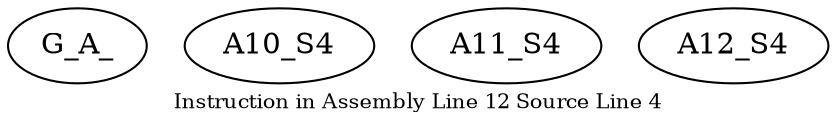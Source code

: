digraph{
	node [ ]
	edge [ ]
	G_A_
	A10_S4 [ ]
	A11_S4 [ ]
	A12_S4 [ ]
	label = "Instruction in Assembly Line 12 Source Line 4"
	fontsize = "10"
}